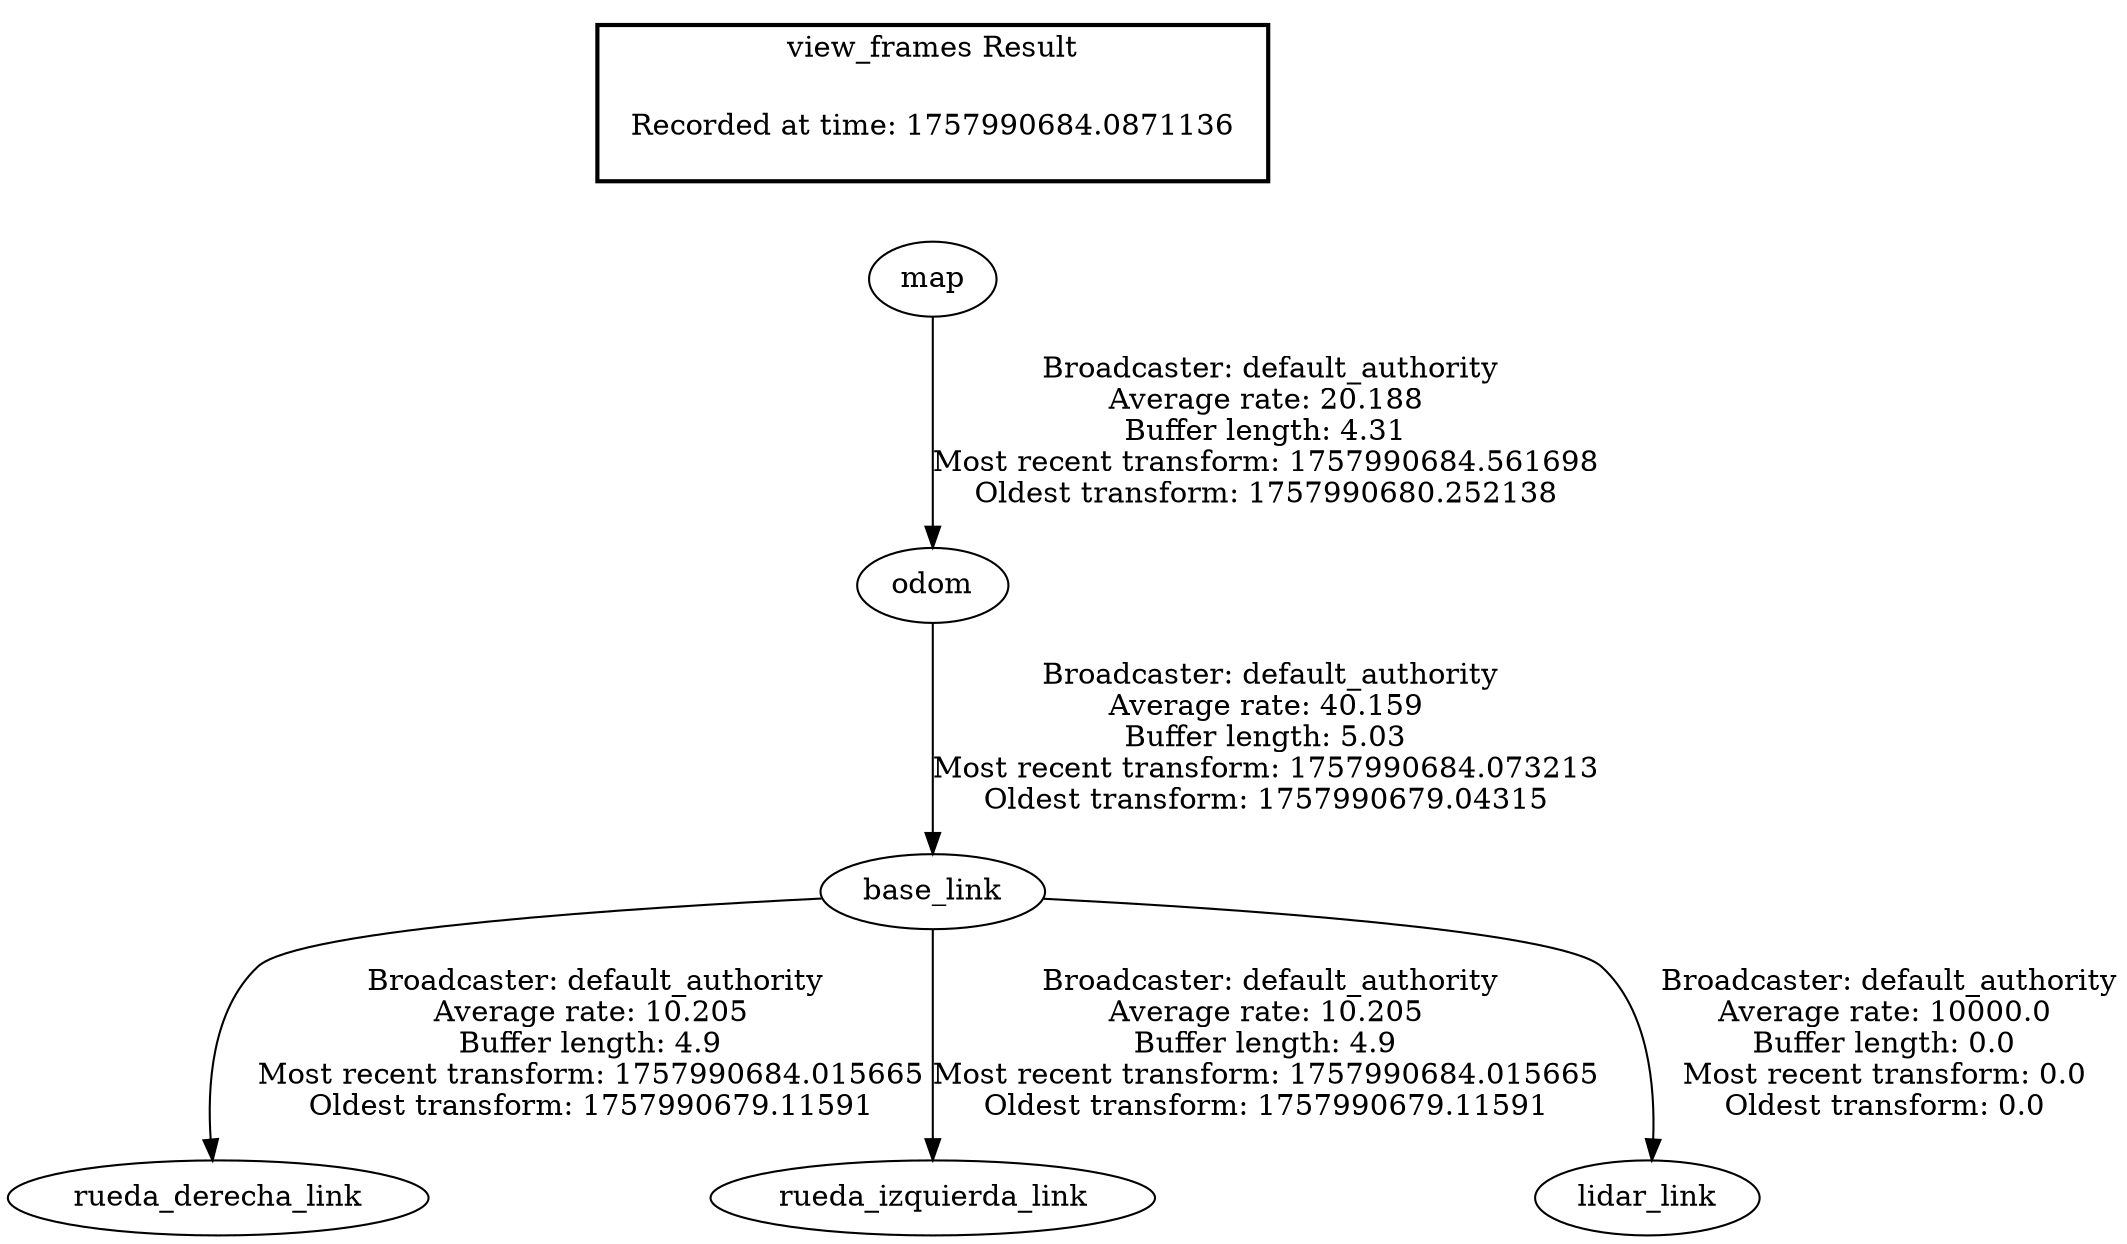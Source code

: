 digraph G {
"base_link" -> "rueda_derecha_link"[label=" Broadcaster: default_authority\nAverage rate: 10.205\nBuffer length: 4.9\nMost recent transform: 1757990684.015665\nOldest transform: 1757990679.11591\n"];
"odom" -> "base_link"[label=" Broadcaster: default_authority\nAverage rate: 40.159\nBuffer length: 5.03\nMost recent transform: 1757990684.073213\nOldest transform: 1757990679.04315\n"];
"base_link" -> "rueda_izquierda_link"[label=" Broadcaster: default_authority\nAverage rate: 10.205\nBuffer length: 4.9\nMost recent transform: 1757990684.015665\nOldest transform: 1757990679.11591\n"];
"base_link" -> "lidar_link"[label=" Broadcaster: default_authority\nAverage rate: 10000.0\nBuffer length: 0.0\nMost recent transform: 0.0\nOldest transform: 0.0\n"];
"map" -> "odom"[label=" Broadcaster: default_authority\nAverage rate: 20.188\nBuffer length: 4.31\nMost recent transform: 1757990684.561698\nOldest transform: 1757990680.252138\n"];
edge [style=invis];
 subgraph cluster_legend { style=bold; color=black; label ="view_frames Result";
"Recorded at time: 1757990684.0871136"[ shape=plaintext ] ;
}->"map";
}